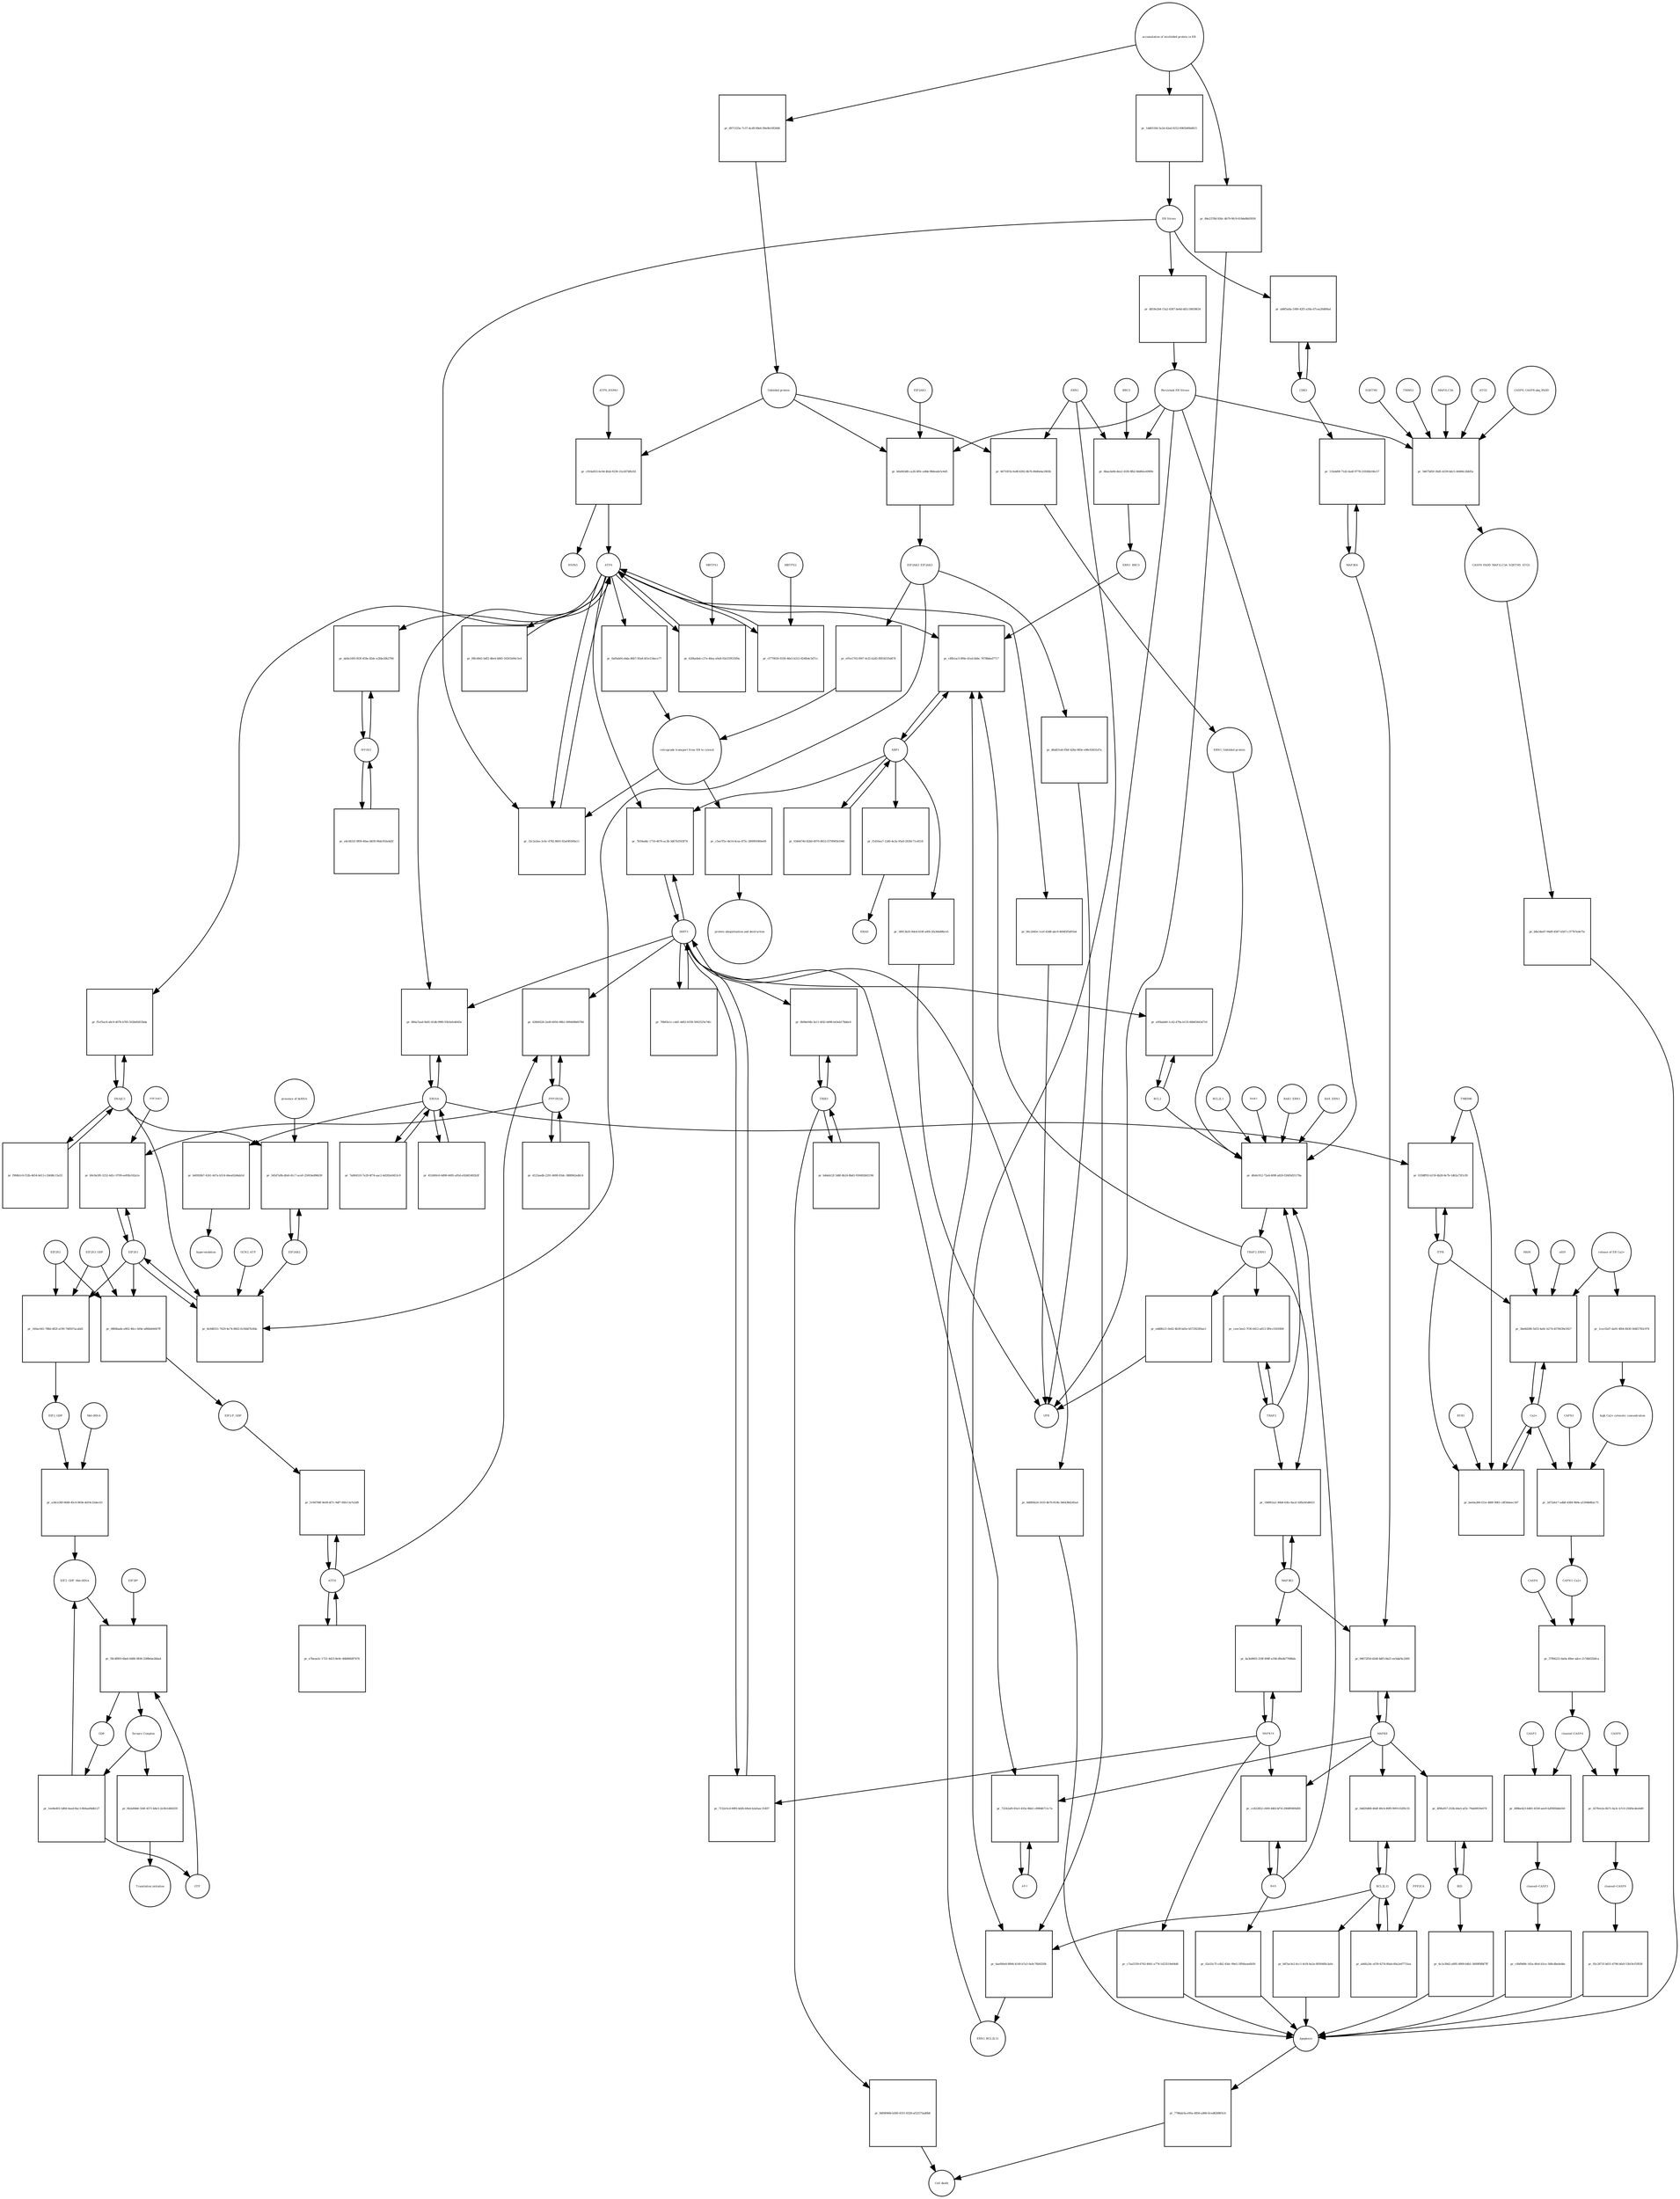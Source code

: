 strict digraph  {
ATF6_HSPA5 [annotation="", bipartite=0, cls=complex, fontsize=4, label=ATF6_HSPA5, shape=circle];
"pr_c914a653-bc0d-4fab-9230-21e2674fb1fd" [annotation="", bipartite=1, cls=process, fontsize=4, label="pr_c914a653-bc0d-4fab-9230-21e2674fb1fd", shape=square];
ATF6 [annotation="urn_miriam_hgnc.symbol_ATF6", bipartite=0, cls=macromolecule, fontsize=4, label=ATF6, shape=circle];
HSPA5 [annotation="urn_miriam_hgnc.symbol_HSPA5", bipartite=0, cls=macromolecule, fontsize=4, label=HSPA5, shape=circle];
"Unfolded protein" [annotation="", bipartite=0, cls=macromolecule, fontsize=4, label="Unfolded protein", shape=circle];
ERN1 [annotation="urn_miriam_hgnc.symbol_ERN1", bipartite=0, cls=macromolecule, fontsize=4, label=ERN1, shape=circle];
"pr_46710f1b-fed8-4392-8b76-80d0eba1803b" [annotation="", bipartite=1, cls=process, fontsize=4, label="pr_46710f1b-fed8-4392-8b76-80d0eba1803b", shape=square];
"ERN1_Unfolded protein" [annotation="", bipartite=0, cls=complex, fontsize=4, label="ERN1_Unfolded protein", shape=circle];
EIF2AK3_EIF2AK3 [annotation="", bipartite=0, cls=complex, fontsize=4, label=EIF2AK3_EIF2AK3, shape=circle];
"pr_e91e1703-f007-4cf2-b2d5-f8934335d478" [annotation="", bipartite=1, cls=process, fontsize=4, label="pr_e91e1703-f007-4cf2-b2d5-f8934335d478", shape=square];
"retrograde transport from ER to cytosol" [annotation="", bipartite=0, cls=phenotype, fontsize=4, label="retrograde transport from ER to cytosol", shape=circle];
"pr_0af0abf4-ebda-46b7-95a8-bf1e154ece77" [annotation="", bipartite=1, cls=process, fontsize=4, label="pr_0af0abf4-ebda-46b7-95a8-bf1e154ece77", shape=square];
"pr_c5ee7f5c-de14-4cea-875c-280995060e69" [annotation="", bipartite=1, cls=process, fontsize=4, label="pr_c5ee7f5c-de14-4cea-875c-280995060e69", shape=square];
"protein ubiquitination and destruction" [annotation="", bipartite=0, cls=phenotype, fontsize=4, label="protein ubiquitination and destruction", shape=circle];
"pr_dfe6c912-72a4-409f-a820-f2685d55178a" [annotation="", bipartite=1, cls=process, fontsize=4, label="pr_dfe6c912-72a4-409f-a820-f2685d55178a", shape=square];
TRAF2_ERN1 [annotation="", bipartite=0, cls=complex, fontsize=4, label=TRAF2_ERN1, shape=circle];
BAK1_ERN1 [annotation="", bipartite=0, cls=complex, fontsize=4, label=BAK1_ERN1, shape=circle];
BAX_ERN1 [annotation="", bipartite=0, cls=complex, fontsize=4, label=BAX_ERN1, shape=circle];
BCL2 [annotation="urn_miriam_hgnc.symbol_BCL2", bipartite=0, cls="nucleic acid feature", fontsize=4, label=BCL2, shape=circle];
BCL2L1 [annotation="urn_miriam_hgnc.symbol_BCL2L1", bipartite=0, cls=macromolecule, fontsize=4, label=BCL2L1, shape=circle];
"Persistant ER Stress" [annotation="", bipartite=0, cls=phenotype, fontsize=4, label="Persistant ER Stress", shape=circle];
BAX [annotation="urn_miriam_hgnc.symbol_BAX", bipartite=0, cls=macromolecule, fontsize=4, label=BAX, shape=circle];
BAK1 [annotation="urn_miriam_hgnc.symbol_BAK1", bipartite=0, cls=macromolecule, fontsize=4, label=BAK1, shape=circle];
TRAF2 [annotation="urn_miriam_hgnc.symbol_TRAF2", bipartite=0, cls=macromolecule, fontsize=4, label=TRAF2, shape=circle];
XBP1 [annotation="urn_miriam_hgnc.symbol_XBP1", bipartite=0, cls=macromolecule, fontsize=4, label=XBP1, shape=circle];
"pr_c8fb1ac5-8f6e-41ed-bbbc-7678bded7717" [annotation="", bipartite=1, cls=process, fontsize=4, label="pr_c8fb1ac5-8f6e-41ed-bbbc-7678bded7717", shape=square];
ERN1_BBC3 [annotation="", bipartite=0, cls=complex, fontsize=4, label=ERN1_BBC3, shape=circle];
ERN1_BCL2L11 [annotation="", bipartite=0, cls=complex, fontsize=4, label=ERN1_BCL2L11, shape=circle];
"pr_03444740-82b0-4970-8652-f378945b1946" [annotation="", bipartite=1, cls=process, fontsize=4, label="pr_03444740-82b0-4970-8652-f378945b1946", shape=square];
"pr_f1d10ea7-12d0-4e3a-95a9-2630c71cd518" [annotation="", bipartite=1, cls=process, fontsize=4, label="pr_f1d10ea7-12d0-4e3a-95a9-2630c71cd518", shape=square];
ERAD [annotation="", bipartite=0, cls=phenotype, fontsize=4, label=ERAD, shape=circle];
"pr_36913b35-9de4-419f-a0f4-2fa366d9bce5" [annotation="", bipartite=1, cls=process, fontsize=4, label="pr_36913b35-9de4-419f-a0f4-2fa366d9bce5", shape=square];
UPR [annotation="", bipartite=0, cls=phenotype, fontsize=4, label=UPR, shape=circle];
"pr_ceec5ee2-7f36-4412-a813-3f0cc5501806" [annotation="", bipartite=1, cls=process, fontsize=4, label="pr_ceec5ee2-7f36-4412-a813-3f0cc5501806", shape=square];
MAPK8 [annotation="urn_miriam_hgnc.symbol_MAPK8", bipartite=0, cls=macromolecule, fontsize=4, label=MAPK8, shape=circle];
"pr_06672f5d-d2d4-4df3-bb21-ee5daf4c2495" [annotation="", bipartite=1, cls=process, fontsize=4, label="pr_06672f5d-d2d4-4df3-bb21-ee5daf4c2495", shape=square];
MAP3K4 [annotation="urn_miriam_hgnc.symbol_MAP3K4", bipartite=0, cls=macromolecule, fontsize=4, label=MAP3K4, shape=circle];
MAP3K5 [annotation="urn_miriam_hgnc.symbol_MAP3K5", bipartite=0, cls=macromolecule, fontsize=4, label=MAP3K5, shape=circle];
MAPK14 [annotation="urn_miriam_hgnc.symbol_MAPK14", bipartite=0, cls=macromolecule, fontsize=4, label=MAPK14, shape=circle];
"pr_4a3e8603-218f-494f-a19d-d9a4b7768bda" [annotation="", bipartite=1, cls=process, fontsize=4, label="pr_4a3e8603-218f-494f-a19d-d9a4b7768bda", shape=square];
"pr_c7aa5339-6743-4841-a774-1d23519e64d6" [annotation="", bipartite=1, cls=process, fontsize=4, label="pr_c7aa5339-6743-4841-a774-1d23519e64d6", shape=square];
Apoptosis [annotation="", bipartite=0, cls=phenotype, fontsize=4, label=Apoptosis, shape=circle];
DDIT3 [annotation="urn_miriam_hgnc.symbol_DDIT3", bipartite=0, cls=macromolecule, fontsize=4, label=DDIT3, shape=circle];
"pr_7152e5cd-69f0-4d2b-b9a4-b2afaac31497" [annotation="", bipartite=1, cls=process, fontsize=4, label="pr_7152e5cd-69f0-4d2b-b9a4-b2afaac31497", shape=square];
"pr_6d885b24-1633-4b76-810b-346438d245a4" [annotation="", bipartite=1, cls=process, fontsize=4, label="pr_6d885b24-1633-4b76-810b-346438d245a4", shape=square];
"pr_a05bab40-1c42-479a-b135-66b83443d716" [annotation="", bipartite=1, cls=process, fontsize=4, label="pr_a05bab40-1c42-479a-b135-66b83443d716", shape=square];
"pr_32c2e2ee-3c6c-4782-8601-82af49300a11" [annotation="", bipartite=1, cls=process, fontsize=4, label="pr_32c2e2ee-3c6c-4782-8601-82af49300a11", shape=square];
"ER Stress" [annotation="", bipartite=0, cls=phenotype, fontsize=4, label="ER Stress", shape=circle];
"pr_620ba0eb-c27e-46ea-a9a8-92e559535f9a" [annotation="", bipartite=1, cls=process, fontsize=4, label="pr_620ba0eb-c27e-46ea-a9a8-92e559535f9a", shape=square];
MBTPS1 [annotation="urn_miriam_hgnc.symbol_MBTPS1", bipartite=0, cls=macromolecule, fontsize=4, label=MBTPS1, shape=circle];
"pr_cf770020-9350-46e5-b312-624fb4c5d7cc" [annotation="", bipartite=1, cls=process, fontsize=4, label="pr_cf770020-9350-46e5-b312-624fb4c5d7cc", shape=square];
MBTPS2 [annotation="urn_miriam_hgnc.symbol_MBTPS2", bipartite=0, cls=macromolecule, fontsize=4, label=MBTPS2, shape=circle];
"pr_f8fcd0d1-b4f2-46e4-b845-16261b94c5e4" [annotation="", bipartite=1, cls=process, fontsize=4, label="pr_f8fcd0d1-b4f2-46e4-b845-16261b94c5e4", shape=square];
"pr_70b65e1c-cdd1-4d02-b558-5002525e74fc" [annotation="", bipartite=1, cls=process, fontsize=4, label="pr_70b65e1c-cdd1-4d02-b558-5002525e74fc", shape=square];
"pr_7b59addc-1710-4676-ac36-3d67b3503f74" [annotation="", bipartite=1, cls=process, fontsize=4, label="pr_7b59addc-1710-4676-ac36-3d67b3503f74", shape=square];
EIF2S1 [annotation="urn_miriam_hgnc.symbol_EIF2S1", bipartite=0, cls=macromolecule, fontsize=4, label=EIF2S1, shape=circle];
"pr_4e9d8351-7629-4e74-8602-fe18dd7b3fde" [annotation="", bipartite=1, cls=process, fontsize=4, label="pr_4e9d8351-7629-4e74-8602-fe18dd7b3fde", shape=square];
GCN2_ATP [annotation="", bipartite=0, cls=complex, fontsize=4, label=GCN2_ATP, shape=circle];
EIF2AK2 [annotation="urn_miriam_hgnc.symbol_EIF2AK2", bipartite=0, cls=macromolecule, fontsize=4, label=EIF2AK2, shape=circle];
DNAJC3 [annotation="urn_miriam_hgnc.symbol_DNAJC3", bipartite=0, cls=macromolecule, fontsize=4, label=DNAJC3, shape=circle];
EIF2S2 [annotation="urn_miriam_hgnc.symbol_EIF2S2", bipartite=0, cls=macromolecule, fontsize=4, label=EIF2S2, shape=circle];
"pr_160ac641-788d-482f-a190-748507acabd1" [annotation="", bipartite=1, cls=process, fontsize=4, label="pr_160ac641-788d-482f-a190-748507acabd1", shape=square];
EIF2S3_GDP [annotation="", bipartite=0, cls=complex, fontsize=4, label=EIF2S3_GDP, shape=circle];
EIF2_GDP [annotation="", bipartite=0, cls=complex, fontsize=4, label=EIF2_GDP, shape=circle];
"EIF2_GDP_Met-tRNA" [annotation="", bipartite=0, cls=complex, fontsize=4, label="EIF2_GDP_Met-tRNA", shape=circle];
"pr_59c4f893-6be6-4486-9836-3388ebe26ba4" [annotation="", bipartite=1, cls=process, fontsize=4, label="pr_59c4f893-6be6-4486-9836-3388ebe26ba4", shape=square];
"Ternary Complex" [annotation="", bipartite=0, cls=complex, fontsize=4, label="Ternary Complex", shape=circle];
"EIF2B*" [annotation="", bipartite=0, cls=complex, fontsize=4, label="EIF2B*", shape=circle];
GTP [annotation="urn_miriam_obo.chebi_CHEBI%3A57600", bipartite=0, cls="simple chemical", fontsize=4, label=GTP, shape=circle];
GDP [annotation="urn_miriam_obo.chebi_CHEBI%3A65180", bipartite=0, cls="simple chemical", fontsize=4, label=GDP, shape=circle];
"pr_1ee8ed03-5d0d-4aad-8ac3-864aa84db127" [annotation="", bipartite=1, cls=process, fontsize=4, label="pr_1ee8ed03-5d0d-4aad-8ac3-864aa84db127", shape=square];
ATF4 [annotation="urn_miriam_hgnc.symbol_ATF4", bipartite=0, cls=macromolecule, fontsize=4, label=ATF4, shape=circle];
"pr_5194708f-9e09-4f7c-9df7-f6fe13a7e2d9" [annotation="", bipartite=1, cls=process, fontsize=4, label="pr_5194708f-9e09-4f7c-9df7-f6fe13a7e2d9", shape=square];
"EIF2-P_GDP" [annotation="", bipartite=0, cls=complex, fontsize=4, label="EIF2-P_GDP", shape=circle];
"pr_e7beaa3c-1721-4415-8e9c-46b86fd97476" [annotation="", bipartite=1, cls=process, fontsize=4, label="pr_e7beaa3c-1721-4415-8e9c-46b86fd97476", shape=square];
PPP1R15A [annotation="urn_miriam_hgnc.symbol_PPP1R15A", bipartite=0, cls=macromolecule, fontsize=4, label=PPP1R15A, shape=circle];
"pr_426b9226-2a49-4056-98b1-009449b60784" [annotation="", bipartite=1, cls=process, fontsize=4, label="pr_426b9226-2a49-4056-98b1-009449b60784", shape=square];
"pr_d123aedb-2291-4690-83dc-388f842edb14" [annotation="", bipartite=1, cls=process, fontsize=4, label="pr_d123aedb-2291-4690-83dc-388f842edb14", shape=square];
"pr_0b2a84b6-326f-4571-b8e3-2e3fe1d60259" [annotation="", bipartite=1, cls=process, fontsize=4, label="pr_0b2a84b6-326f-4571-b8e3-2e3fe1d60259", shape=square];
"Translation initiation" [annotation="", bipartite=0, cls=phenotype, fontsize=4, label="Translation initiation", shape=circle];
"pr_19d901a2-36b8-43fa-9acd-16fb245d6021" [annotation="", bipartite=1, cls=process, fontsize=4, label="pr_19d901a2-36b8-43fa-9acd-16fb245d6021", shape=square];
ERO1A [annotation="urn_miriam_hgnc.symbol_ERO1A", bipartite=0, cls=macromolecule, fontsize=4, label=ERO1A, shape=circle];
"pr_884a7aad-9a81-41db-99f6-93b5efe4645e" [annotation="", bipartite=1, cls=process, fontsize=4, label="pr_884a7aad-9a81-41db-99f6-93b5efe4645e", shape=square];
"pr_452400c6-6d98-4495-a95d-e92d65492b3f" [annotation="", bipartite=1, cls=process, fontsize=4, label="pr_452400c6-6d98-4495-a95d-e92d65492b3f", shape=square];
"pr_b9c9a5f0-3252-4d1c-9709-eef0fa162a1e" [annotation="", bipartite=1, cls=process, fontsize=4, label="pr_b9c9a5f0-3252-4d1c-9709-eef0fa162a1e", shape=square];
EIF2AK1 [annotation="urn_miriam_hgnc.symbol_EIF2AK1", bipartite=0, cls=macromolecule, fontsize=4, label=EIF2AK1, shape=circle];
"pr_cc822852-c600-44fd-bf7d-2968f0000d91" [annotation="", bipartite=1, cls=process, fontsize=4, label="pr_cc822852-c600-44fd-bf7d-2968f0000d91", shape=square];
"pr_02a55c7f-cdb2-43dc-99e5-1ff66eae6b59" [annotation="", bipartite=1, cls=process, fontsize=4, label="pr_02a55c7f-cdb2-43dc-99e5-1ff66eae6b59", shape=square];
"Ca2+" [annotation="urn_miriam_obo.chebi_CHEBI%3A29108", bipartite=0, cls="simple chemical", fontsize=4, label="Ca2+", shape=circle];
"pr_3be8d288-5d33-4a9c-b274-d578439e5927" [annotation="", bipartite=1, cls=process, fontsize=4, label="pr_3be8d288-5d33-4a9c-b274-d578439e5927", shape=square];
"release of ER Ca2+" [annotation="", bipartite=0, cls=phenotype, fontsize=4, label="release of ER Ca2+", shape=circle];
ITPR [annotation="urn_miriam_hgnc.symbol_ITPR1|urn_miriam_hgnc.symbol_ITPR2|urn_miriam_hgnc.symbol_ITPR3", bipartite=0, cls=macromolecule, fontsize=4, label=ITPR, shape=circle];
MAM [annotation="", bipartite=0, cls=phenotype, fontsize=4, label=MAM, shape=circle];
s619 [annotation="", bipartite=0, cls=complex, fontsize=4, label=s619, shape=circle];
"pr_133ebf0f-71d2-4a4f-9778-21836b106c57" [annotation="", bipartite=1, cls=process, fontsize=4, label="pr_133ebf0f-71d2-4a4f-9778-21836b106c57", shape=square];
CDK5 [annotation="urn_miriam_hgnc.symbol_CDK5", bipartite=0, cls=macromolecule, fontsize=4, label=CDK5, shape=circle];
"pr_ab6f5a8a-1000-42f5-a59a-d7cea26d08ad" [annotation="", bipartite=1, cls="uncertain process", fontsize=4, label="pr_ab6f5a8a-1000-42f5-a59a-d7cea26d08ad", shape=square];
"pr_7786ab3a-e95a-4856-a90b-6ced826803cb" [annotation="", bipartite=1, cls=process, fontsize=4, label="pr_7786ab3a-e95a-4856-a90b-6ced826803cb", shape=square];
"Cell death" [annotation="", bipartite=0, cls=phenotype, fontsize=4, label="Cell death", shape=circle];
"pr_beeba266-f21e-486f-9061-c8f344eec347" [annotation="", bipartite=1, cls=process, fontsize=4, label="pr_beeba266-f21e-486f-9061-c8f344eec347", shape=square];
TMBIM6 [annotation="urn_miriam_hgnc.symbol_TMBIM6", bipartite=0, cls=macromolecule, fontsize=4, label=TMBIM6, shape=circle];
RYR1 [annotation="urn_miriam_hgnc.symbol_RYR1", bipartite=0, cls=macromolecule, fontsize=4, label=RYR1, shape=circle];
EIF2AK3 [annotation="urn_miriam_hgnc.symbol_EIF2AK3", bipartite=0, cls=macromolecule, fontsize=4, label=EIF2AK3, shape=circle];
"pr_b0a843d8-ca26-4f0c-a4bb-98deade5c6d5" [annotation="", bipartite=1, cls=process, fontsize=4, label="pr_b0a843d8-ca26-4f0c-a4bb-98deade5c6d5", shape=square];
"pr_b40926b7-4241-447a-b514-44ea02d4ab1d" [annotation="", bipartite=1, cls=process, fontsize=4, label="pr_b40926b7-4241-447a-b514-44ea02d4ab1d", shape=square];
hyperoxidation [annotation="", bipartite=0, cls=phenotype, fontsize=4, label=hyperoxidation, shape=circle];
"pr_7a804310-7e29-4f74-aac2-4d392e0453c9" [annotation="", bipartite=1, cls=process, fontsize=4, label="pr_7a804310-7e29-4f74-aac2-4d392e0453c9", shape=square];
"pr_d818e2b4-15a2-4387-be6d-dd1c54858634" [annotation="", bipartite=1, cls=process, fontsize=4, label="pr_d818e2b4-15a2-4387-be6d-dd1c54858634", shape=square];
"CASP8_CASP8-ubq_FADD" [annotation="", bipartite=0, cls=complex, fontsize=4, label="CASP8_CASP8-ubq_FADD", shape=circle];
"pr_54675d50-36d5-4339-b6c5-44466c2bfd5a" [annotation="", bipartite=1, cls=process, fontsize=4, label="pr_54675d50-36d5-4339-b6c5-44466c2bfd5a", shape=square];
"SQSTM1 " [annotation="urn_miriam_hgnc.symbol_SQSTM1", bipartite=0, cls=macromolecule, fontsize=4, label="SQSTM1 ", shape=circle];
CASP8_FADD_MAP1LC3A_SQSTM1_ATG5 [annotation="", bipartite=0, cls=complex, fontsize=4, label=CASP8_FADD_MAP1LC3A_SQSTM1_ATG5, shape=circle];
TRIM13 [annotation="urn_miriam_hgnc.symbol_TRIM13", bipartite=0, cls=macromolecule, fontsize=4, label=TRIM13, shape=circle];
MAP1LC3A [annotation="urn_miriam_hgnc.symbol_MAP1LC3A", bipartite=0, cls=macromolecule, fontsize=4, label=MAP1LC3A, shape=circle];
ATG5 [annotation="urn_miriam_hgnc.symbol_ATG5", bipartite=0, cls=macromolecule, fontsize=4, label=ATG5, shape=circle];
"pr_b8a34ed7-94d9-4587-b567-c377b7ede75c" [annotation="", bipartite=1, cls=process, fontsize=4, label="pr_b8a34ed7-94d9-4587-b567-c377b7ede75c", shape=square];
"AP-1" [annotation="urn_miriam_hgnc.symbol_FOS|urn_miriam_hgnc.symbol_FOSB|urn_miriam_hgnc.symbol_FOSL1|urn_miriam_hgnc.symbol_FOSL2|urn_miriam_hgnc.symbol_JUN|urn_miriam_hgnc.symbol_JUNB|urn_miriam_hgnc.symbol_JUND", bipartite=0, cls=macromolecule, fontsize=4, label="AP-1", shape=circle];
"pr_72242af0-65e3-435e-8bb1-c89846711c7a" [annotation="", bipartite=1, cls=process, fontsize=4, label="pr_72242af0-65e3-435e-8bb1-c89846711c7a", shape=square];
"pr_345d7a9b-dfe6-41c7-ace0-25003ed96639" [annotation="", bipartite=1, cls=process, fontsize=4, label="pr_345d7a9b-dfe6-41c7-ace0-25003ed96639", shape=square];
"presence of dsRNA" [annotation="", bipartite=0, cls=phenotype, fontsize=4, label="presence of dsRNA", shape=circle];
"Met-tRNA" [annotation="urn_miriam_hgnc_HGNC%3A34779", bipartite=0, cls="nucleic acid feature", fontsize=4, label="Met-tRNA", shape=circle];
"pr_a3dce30f-6649-45c0-965b-4d19c32dec43" [annotation="", bipartite=1, cls=process, fontsize=4, label="pr_a3dce30f-6649-45c0-965b-4d19c32dec43", shape=square];
"pr_9884bade-e802-46cc-bf4e-a86bb44667ff" [annotation="", bipartite=1, cls=process, fontsize=4, label="pr_9884bade-e802-46cc-bf4e-a86bb44667ff", shape=square];
"accumulation of misfolded protein in ER" [annotation="", bipartite=0, cls=phenotype, fontsize=4, label="accumulation of misfolded protein in ER", shape=circle];
"pr_d971325e-7c37-4cd9-99e6-99e0b10f2666" [annotation="", bipartite=1, cls=process, fontsize=4, label="pr_d971325e-7c37-4cd9-99e6-99e0b10f2666", shape=square];
"pr_1dd65184-5e2d-42ad-9252-6965bf6b0815" [annotation="", bipartite=1, cls=process, fontsize=4, label="pr_1dd65184-5e2d-42ad-9252-6965bf6b0815", shape=square];
"pr_84e2378d-926c-4b79-9fc9-619de8b03930" [annotation="", bipartite=1, cls=process, fontsize=4, label="pr_84e2378d-926c-4b79-9fc9-619de8b03930", shape=square];
"pr_d6a831a6-f5bf-428a-983e-e98c63631d7a" [annotation="", bipartite=1, cls=process, fontsize=4, label="pr_d6a831a6-f5bf-428a-983e-e98c63631d7a", shape=square];
"pr_edd8fe21-0e62-4b39-bd1e-b572922f0ae3" [annotation="", bipartite=1, cls=process, fontsize=4, label="pr_edd8fe21-0e62-4b39-bd1e-b572922f0ae3", shape=square];
"pr_06c2445e-1cef-43d8-abc9-46945f5d91b4" [annotation="", bipartite=1, cls=process, fontsize=4, label="pr_06c2445e-1cef-43d8-abc9-46945f5d91b4", shape=square];
BCL2L11 [annotation="urn_miriam_hgnc.symbol_BCL2L11", bipartite=0, cls=macromolecule, fontsize=4, label=BCL2L11, shape=circle];
"pr_0dd20d68-46df-49c4-80f9-9091102f0c55" [annotation="", bipartite=1, cls=process, fontsize=4, label="pr_0dd20d68-46df-49c4-80f9-9091102f0c55", shape=square];
BID [annotation="urn_miriam_hgnc.symbol_BID", bipartite=0, cls=macromolecule, fontsize=4, label=BID, shape=circle];
"pr_4f9fa957-253b-44a5-af3c-79ab0819e674" [annotation="", bipartite=1, cls=process, fontsize=4, label="pr_4f9fa957-253b-44a5-af3c-79ab0819e674", shape=square];
"pr_b87ae3e2-6cc1-4cf4-be2e-893040fa3a0c" [annotation="", bipartite=1, cls=process, fontsize=4, label="pr_b87ae3e2-6cc1-4cf4-be2e-893040fa3a0c", shape=square];
"pr_6c1e39d2-a895-4909-b4b1-5609f08bf7ff" [annotation="", bipartite=1, cls=process, fontsize=4, label="pr_6c1e39d2-a895-4909-b4b1-5609f08bf7ff", shape=square];
"pr_6aef60e8-8844-4140-b7a3-0a9c76b9250b" [annotation="", bipartite=1, cls=process, fontsize=4, label="pr_6aef60e8-8844-4140-b7a3-0a9c76b9250b", shape=square];
"pr_6baa3a6b-dee2-41f8-9fb2-8ddfdce6969c" [annotation="", bipartite=1, cls=process, fontsize=4, label="pr_6baa3a6b-dee2-41f8-9fb2-8ddfdce6969c", shape=square];
BBC3 [annotation="urn_miriam_hgnc.symbol_BBC3", bipartite=0, cls=macromolecule, fontsize=4, label=BBC3, shape=circle];
"pr_ab6fa24c-ef39-427d-80ab-60a2e67731ea" [annotation="", bipartite=1, cls=process, fontsize=4, label="pr_ab6fa24c-ef39-427d-80ab-60a2e67731ea", shape=square];
PPP2CA [annotation="urn_miriam_hgnc.symbol_PPP2CA", bipartite=0, cls=macromolecule, fontsize=4, label=PPP2CA, shape=circle];
TRIB3 [annotation="urn_miriam_hgnc.symbol_TRIB3", bipartite=0, cls=macromolecule, fontsize=4, label=TRIB3, shape=circle];
"pr_0b0be94b-3a11-4f42-b098-b43eb17bbbc6" [annotation="", bipartite=1, cls=process, fontsize=4, label="pr_0b0be94b-3a11-4f42-b098-b43eb17bbbc6", shape=square];
"pr_b44eb12f-5d6f-4b24-8bd3-930492b02196" [annotation="", bipartite=1, cls=process, fontsize=4, label="pr_b44eb12f-5d6f-4b24-8bd3-930492b02196", shape=square];
"pr_9d09046b-b500-4351-8328-af22575ad6b8" [annotation="", bipartite=1, cls=process, fontsize=4, label="pr_9d09046b-b500-4351-8328-af22575ad6b8", shape=square];
"pr_1cec02d7-da91-4fb4-8430-564f2783c974" [annotation="", bipartite=1, cls=process, fontsize=4, label="pr_1cec02d7-da91-4fb4-8430-564f2783c974", shape=square];
"high Ca2+ cytosolic concentration" [annotation="", bipartite=0, cls=phenotype, fontsize=4, label="high Ca2+ cytosolic concentration", shape=circle];
"pr_f5cf5ac6-a8c9-407b-b785-502bd5655bda" [annotation="", bipartite=1, cls=process, fontsize=4, label="pr_f5cf5ac6-a8c9-407b-b785-502bd5655bda", shape=square];
"pr_f904b1c6-f32b-4654-b613-c1bfd8c15a55" [annotation="", bipartite=1, cls=process, fontsize=4, label="pr_f904b1c6-f32b-4654-b613-c1bfd8c15a55", shape=square];
"pr_0358ff93-b159-4b28-8e7b-1d62a73f1cf8" [annotation="", bipartite=1, cls=process, fontsize=4, label="pr_0358ff93-b159-4b28-8e7b-1d62a73f1cf8", shape=square];
CASP4 [annotation="urn_miriam_hgnc.symbol_CASP4", bipartite=0, cls=macromolecule, fontsize=4, label=CASP4, shape=circle];
"pr_37f84212-6a0a-49ee-adce-217db025bfca" [annotation="", bipartite=1, cls=process, fontsize=4, label="pr_37f84212-6a0a-49ee-adce-217db025bfca", shape=square];
"cleaved~CASP4" [annotation="urn_miriam_hgnc.symbol_CASP4", bipartite=0, cls=macromolecule, fontsize=4, label="cleaved~CASP4", shape=circle];
"CAPN1_Ca2+" [annotation="", bipartite=0, cls=complex, fontsize=4, label="CAPN1_Ca2+", shape=circle];
CASP3 [annotation="urn_miriam_hgnc.symbol_CASP3", bipartite=0, cls=macromolecule, fontsize=4, label=CASP3, shape=circle];
"pr_498be423-b481-4558-aee9-b2f905bbb1b0" [annotation="", bipartite=1, cls=process, fontsize=4, label="pr_498be423-b481-4558-aee9-b2f905bbb1b0", shape=square];
"cleaved~CASP3" [annotation="urn_miriam_hgnc.symbol_CASP3", bipartite=0, cls=macromolecule, fontsize=4, label="cleaved~CASP3", shape=circle];
CASP9 [annotation="urn_miriam_hgnc.symbol_CSAP9", bipartite=0, cls=macromolecule, fontsize=4, label=CASP9, shape=circle];
"pr_437fee2a-6b71-4a3c-b7c0-256f4cdeeb49" [annotation="", bipartite=1, cls=process, fontsize=4, label="pr_437fee2a-6b71-4a3c-b7c0-256f4cdeeb49", shape=square];
"cleaved~CASP9" [annotation="urn_miriam_hgnc.symbol_CASP9", bipartite=0, cls=macromolecule, fontsize=4, label="cleaved~CASP9", shape=circle];
CAPN1 [annotation="urn_miriam_hgnc.symbol_CAPN1", bipartite=0, cls=macromolecule, fontsize=4, label=CAPN1, shape=circle];
"pr_2d72eb17-adb8-4384-9b9e-a5394b8b2c75" [annotation="", bipartite=1, cls=process, fontsize=4, label="pr_2d72eb17-adb8-4384-9b9e-a5394b8b2c75", shape=square];
"pr_c0bf9d06-145a-4fe4-b3ce-568cdbe4ebbc" [annotation="", bipartite=1, cls=process, fontsize=4, label="pr_c0bf9d06-145a-4fe4-b3ce-568cdbe4ebbc", shape=square];
"pr_05c2671f-b631-4796-bfa9-53b19cf1f838" [annotation="", bipartite=1, cls=process, fontsize=4, label="pr_05c2671f-b631-4796-bfa9-53b19cf1f838", shape=square];
HYOU1 [annotation="urn_miriam_hgnc.symbol_HYOU1", bipartite=0, cls=macromolecule, fontsize=4, label=HYOU1, shape=circle];
"pr_da8a1495-f63f-459e-82dc-e2fde20b2784" [annotation="", bipartite=1, cls=process, fontsize=4, label="pr_da8a1495-f63f-459e-82dc-e2fde20b2784", shape=square];
"pr_a4c0631f-9f09-40ae-b830-96dcf03a4d2f" [annotation="", bipartite=1, cls=process, fontsize=4, label="pr_a4c0631f-9f09-40ae-b830-96dcf03a4d2f", shape=square];
ATF6_HSPA5 -> "pr_c914a653-bc0d-4fab-9230-21e2674fb1fd"  [annotation="", interaction_type=consumption];
"pr_c914a653-bc0d-4fab-9230-21e2674fb1fd" -> ATF6  [annotation="", interaction_type=production];
"pr_c914a653-bc0d-4fab-9230-21e2674fb1fd" -> HSPA5  [annotation="", interaction_type=production];
ATF6 -> "pr_0af0abf4-ebda-46b7-95a8-bf1e154ece77"  [annotation="", interaction_type=consumption];
ATF6 -> "pr_c8fb1ac5-8f6e-41ed-bbbc-7678bded7717"  [annotation="urn_miriam_pubmed_26587781|urn_miriam_pubmed_23430059", interaction_type=catalysis];
ATF6 -> "pr_32c2e2ee-3c6c-4782-8601-82af49300a11"  [annotation="", interaction_type=consumption];
ATF6 -> "pr_620ba0eb-c27e-46ea-a9a8-92e559535f9a"  [annotation="", interaction_type=consumption];
ATF6 -> "pr_cf770020-9350-46e5-b312-624fb4c5d7cc"  [annotation="", interaction_type=consumption];
ATF6 -> "pr_f8fcd0d1-b4f2-46e4-b845-16261b94c5e4"  [annotation="", interaction_type=consumption];
ATF6 -> "pr_7b59addc-1710-4676-ac36-3d67b3503f74"  [annotation="urn_miriam_pubmed_26587781|urn_miriam_pubmed_17991856|urn_miriam_pubmed_28843399", interaction_type=catalysis];
ATF6 -> "pr_884a7aad-9a81-41db-99f6-93b5efe4645e"  [annotation="urn_miriam_pubmed_23850759|urn_miriam_pubmed_25387528", interaction_type=catalysis];
ATF6 -> "pr_06c2445e-1cef-43d8-abc9-46945f5d91b4"  [annotation="", interaction_type=consumption];
ATF6 -> "pr_f5cf5ac6-a8c9-407b-b785-502bd5655bda"  [annotation="urn_miriam_pubmed_12601012|urn_miriam_pubmed_18360008", interaction_type=catalysis];
ATF6 -> "pr_da8a1495-f63f-459e-82dc-e2fde20b2784"  [annotation=urn_miriam_pubmed_18360008, interaction_type=catalysis];
"Unfolded protein" -> "pr_c914a653-bc0d-4fab-9230-21e2674fb1fd"  [annotation="urn_miriam_pubmed_19509052|urn_miriam_pubmed_12847084|urn_miriam_pubmed_23850759", interaction_type=catalysis];
"Unfolded protein" -> "pr_46710f1b-fed8-4392-8b76-80d0eba1803b"  [annotation="", interaction_type=consumption];
"Unfolded protein" -> "pr_b0a843d8-ca26-4f0c-a4bb-98deade5c6d5"  [annotation=urn_miriam_pubmed_17991856, interaction_type=catalysis];
ERN1 -> "pr_46710f1b-fed8-4392-8b76-80d0eba1803b"  [annotation="", interaction_type=consumption];
ERN1 -> "pr_6aef60e8-8844-4140-b7a3-0a9c76b9250b"  [annotation="", interaction_type=consumption];
ERN1 -> "pr_6baa3a6b-dee2-41f8-9fb2-8ddfdce6969c"  [annotation="", interaction_type=consumption];
"pr_46710f1b-fed8-4392-8b76-80d0eba1803b" -> "ERN1_Unfolded protein"  [annotation="", interaction_type=production];
"ERN1_Unfolded protein" -> "pr_dfe6c912-72a4-409f-a820-f2685d55178a"  [annotation="", interaction_type=consumption];
EIF2AK3_EIF2AK3 -> "pr_e91e1703-f007-4cf2-b2d5-f8934335d478"  [annotation="", interaction_type=consumption];
EIF2AK3_EIF2AK3 -> "pr_4e9d8351-7629-4e74-8602-fe18dd7b3fde"  [annotation="urn_miriam_pubmed_12667446|urn_miriam_pubmed_16246152|urn_miriam_pubmed_12601012|urn_miriam_pubmed_23850759|urn_miriam_pubmed_18360008|urn_miriam_pubmed_26587781", interaction_type=catalysis];
EIF2AK3_EIF2AK3 -> "pr_d6a831a6-f5bf-428a-983e-e98c63631d7a"  [annotation="", interaction_type=consumption];
"pr_e91e1703-f007-4cf2-b2d5-f8934335d478" -> "retrograde transport from ER to cytosol"  [annotation="", interaction_type=production];
"retrograde transport from ER to cytosol" -> "pr_c5ee7f5c-de14-4cea-875c-280995060e69"  [annotation="", interaction_type=consumption];
"retrograde transport from ER to cytosol" -> "pr_32c2e2ee-3c6c-4782-8601-82af49300a11"  [annotation="urn_miriam_pubmed_18360008|urn_miriam_pubmed_17991856|urn_miriam_pubmed_26587781|urn_miriam_pubmed_12847084", interaction_type=inhibition];
"pr_0af0abf4-ebda-46b7-95a8-bf1e154ece77" -> "retrograde transport from ER to cytosol"  [annotation="", interaction_type=production];
"pr_c5ee7f5c-de14-4cea-875c-280995060e69" -> "protein ubiquitination and destruction"  [annotation="", interaction_type=production];
"pr_dfe6c912-72a4-409f-a820-f2685d55178a" -> TRAF2_ERN1  [annotation="", interaction_type=production];
TRAF2_ERN1 -> "pr_c8fb1ac5-8f6e-41ed-bbbc-7678bded7717"  [annotation="urn_miriam_pubmed_26587781|urn_miriam_pubmed_23430059", interaction_type=catalysis];
TRAF2_ERN1 -> "pr_ceec5ee2-7f36-4412-a813-3f0cc5501806"  [annotation=urn_miriam_pubmed_23850759, interaction_type=catalysis];
TRAF2_ERN1 -> "pr_19d901a2-36b8-43fa-9acd-16fb245d6021"  [annotation=urn_miriam_pubmed_23850759, interaction_type=catalysis];
TRAF2_ERN1 -> "pr_edd8fe21-0e62-4b39-bd1e-b572922f0ae3"  [annotation="", interaction_type=consumption];
BAK1_ERN1 -> "pr_dfe6c912-72a4-409f-a820-f2685d55178a"  [annotation="urn_miriam_pubmed_23850759|urn_miriam_pubmed_23430059|urn_miriam_pubmed_26587781", interaction_type=catalysis];
BAX_ERN1 -> "pr_dfe6c912-72a4-409f-a820-f2685d55178a"  [annotation="urn_miriam_pubmed_23850759|urn_miriam_pubmed_23430059|urn_miriam_pubmed_26587781", interaction_type=catalysis];
BCL2 -> "pr_dfe6c912-72a4-409f-a820-f2685d55178a"  [annotation="urn_miriam_pubmed_23850759|urn_miriam_pubmed_23430059|urn_miriam_pubmed_26587781", interaction_type=inhibition];
BCL2 -> "pr_a05bab40-1c42-479a-b135-66b83443d716"  [annotation="", interaction_type=consumption];
BCL2L1 -> "pr_dfe6c912-72a4-409f-a820-f2685d55178a"  [annotation="urn_miriam_pubmed_23850759|urn_miriam_pubmed_23430059|urn_miriam_pubmed_26587781", interaction_type=inhibition];
"Persistant ER Stress" -> "pr_dfe6c912-72a4-409f-a820-f2685d55178a"  [annotation="urn_miriam_pubmed_23850759|urn_miriam_pubmed_23430059|urn_miriam_pubmed_26587781", interaction_type=inhibition];
"Persistant ER Stress" -> "pr_b0a843d8-ca26-4f0c-a4bb-98deade5c6d5"  [annotation=urn_miriam_pubmed_17991856, interaction_type=catalysis];
"Persistant ER Stress" -> "pr_54675d50-36d5-4339-b6c5-44466c2bfd5a"  [annotation=urn_miriam_pubmed_17991856, interaction_type=catalysis];
"Persistant ER Stress" -> "pr_6aef60e8-8844-4140-b7a3-0a9c76b9250b"  [annotation="urn_miriam_pubmed_23850759|urn_miriam_pubmed_23430059|urn_miriam_pubmed_26587781", interaction_type=inhibition];
"Persistant ER Stress" -> "pr_6baa3a6b-dee2-41f8-9fb2-8ddfdce6969c"  [annotation="urn_miriam_pubmed_23430059|urn_miriam_pubmed_17991856", interaction_type=inhibition];
BAX -> "pr_dfe6c912-72a4-409f-a820-f2685d55178a"  [annotation="urn_miriam_pubmed_23850759|urn_miriam_pubmed_23430059|urn_miriam_pubmed_26587781", interaction_type=catalysis];
BAX -> "pr_cc822852-c600-44fd-bf7d-2968f0000d91"  [annotation="", interaction_type=consumption];
BAX -> "pr_02a55c7f-cdb2-43dc-99e5-1ff66eae6b59"  [annotation="", interaction_type=consumption];
BAK1 -> "pr_dfe6c912-72a4-409f-a820-f2685d55178a"  [annotation="urn_miriam_pubmed_23850759|urn_miriam_pubmed_23430059|urn_miriam_pubmed_26587781", interaction_type=catalysis];
TRAF2 -> "pr_dfe6c912-72a4-409f-a820-f2685d55178a"  [annotation="", interaction_type=consumption];
TRAF2 -> "pr_ceec5ee2-7f36-4412-a813-3f0cc5501806"  [annotation="", interaction_type=consumption];
TRAF2 -> "pr_19d901a2-36b8-43fa-9acd-16fb245d6021"  [annotation=urn_miriam_pubmed_23850759, interaction_type=catalysis];
XBP1 -> "pr_c8fb1ac5-8f6e-41ed-bbbc-7678bded7717"  [annotation="", interaction_type=consumption];
XBP1 -> "pr_03444740-82b0-4970-8652-f378945b1946"  [annotation="", interaction_type=consumption];
XBP1 -> "pr_f1d10ea7-12d0-4e3a-95a9-2630c71cd518"  [annotation="", interaction_type=consumption];
XBP1 -> "pr_36913b35-9de4-419f-a0f4-2fa366d9bce5"  [annotation="", interaction_type=consumption];
XBP1 -> "pr_7b59addc-1710-4676-ac36-3d67b3503f74"  [annotation="urn_miriam_pubmed_26587781|urn_miriam_pubmed_17991856|urn_miriam_pubmed_28843399", interaction_type=catalysis];
"pr_c8fb1ac5-8f6e-41ed-bbbc-7678bded7717" -> XBP1  [annotation="", interaction_type=production];
ERN1_BBC3 -> "pr_c8fb1ac5-8f6e-41ed-bbbc-7678bded7717"  [annotation="urn_miriam_pubmed_26587781|urn_miriam_pubmed_23430059", interaction_type=catalysis];
ERN1_BCL2L11 -> "pr_c8fb1ac5-8f6e-41ed-bbbc-7678bded7717"  [annotation="urn_miriam_pubmed_26587781|urn_miriam_pubmed_23430059", interaction_type=catalysis];
"pr_03444740-82b0-4970-8652-f378945b1946" -> XBP1  [annotation="", interaction_type=production];
"pr_f1d10ea7-12d0-4e3a-95a9-2630c71cd518" -> ERAD  [annotation="", interaction_type=production];
"pr_36913b35-9de4-419f-a0f4-2fa366d9bce5" -> UPR  [annotation="", interaction_type=production];
"pr_ceec5ee2-7f36-4412-a813-3f0cc5501806" -> TRAF2  [annotation="", interaction_type=production];
MAPK8 -> "pr_06672f5d-d2d4-4df3-bb21-ee5daf4c2495"  [annotation="", interaction_type=consumption];
MAPK8 -> "pr_cc822852-c600-44fd-bf7d-2968f0000d91"  [annotation="urn_miriam_pubmed_18191217|urn_miriam_pubmed_23430059", interaction_type=catalysis];
MAPK8 -> "pr_72242af0-65e3-435e-8bb1-c89846711c7a"  [annotation="urn_miriam_pubmed_26618107|urn_miriam_pubmed_26587781|urn_miriam_pubmed_23850759", interaction_type=catalysis];
MAPK8 -> "pr_0dd20d68-46df-49c4-80f9-9091102f0c55"  [annotation="urn_miriam_pubmed_26018731|urn_miriam_pubmed_23850759", interaction_type=catalysis];
MAPK8 -> "pr_4f9fa957-253b-44a5-af3c-79ab0819e674"  [annotation="urn_miriam_pubmed_23430059|urn_miriam_pubmed_11583631", interaction_type=catalysis];
"pr_06672f5d-d2d4-4df3-bb21-ee5daf4c2495" -> MAPK8  [annotation="", interaction_type=production];
MAP3K4 -> "pr_06672f5d-d2d4-4df3-bb21-ee5daf4c2495"  [annotation="urn_miriam_pubmed_18191217|urn_miriam_pubmed_23850759|urn_miriam_pubmed_26587781", interaction_type=catalysis];
MAP3K4 -> "pr_133ebf0f-71d2-4a4f-9778-21836b106c57"  [annotation="", interaction_type=consumption];
MAP3K5 -> "pr_06672f5d-d2d4-4df3-bb21-ee5daf4c2495"  [annotation="urn_miriam_pubmed_18191217|urn_miriam_pubmed_23850759|urn_miriam_pubmed_26587781", interaction_type=catalysis];
MAP3K5 -> "pr_4a3e8603-218f-494f-a19d-d9a4b7768bda"  [annotation="urn_miriam_pubmed_23850759|urn_miriam_pubmed_12215209", interaction_type=catalysis];
MAP3K5 -> "pr_19d901a2-36b8-43fa-9acd-16fb245d6021"  [annotation="", interaction_type=consumption];
MAPK14 -> "pr_4a3e8603-218f-494f-a19d-d9a4b7768bda"  [annotation="", interaction_type=consumption];
MAPK14 -> "pr_c7aa5339-6743-4841-a774-1d23519e64d6"  [annotation="", interaction_type=consumption];
MAPK14 -> "pr_7152e5cd-69f0-4d2b-b9a4-b2afaac31497"  [annotation="urn_miriam_pubmed_23850759|urn_miriam_pubmed_23430059|urn_miriam_pubmed_26137585", interaction_type=catalysis];
MAPK14 -> "pr_cc822852-c600-44fd-bf7d-2968f0000d91"  [annotation="urn_miriam_pubmed_18191217|urn_miriam_pubmed_23430059", interaction_type=catalysis];
"pr_4a3e8603-218f-494f-a19d-d9a4b7768bda" -> MAPK14  [annotation="", interaction_type=production];
"pr_c7aa5339-6743-4841-a774-1d23519e64d6" -> Apoptosis  [annotation="", interaction_type=production];
Apoptosis -> "pr_7786ab3a-e95a-4856-a90b-6ced826803cb"  [annotation="", interaction_type=consumption];
DDIT3 -> "pr_7152e5cd-69f0-4d2b-b9a4-b2afaac31497"  [annotation="", interaction_type=consumption];
DDIT3 -> "pr_6d885b24-1633-4b76-810b-346438d245a4"  [annotation="", interaction_type=consumption];
DDIT3 -> "pr_a05bab40-1c42-479a-b135-66b83443d716"  [annotation="urn_miriam_pubmed_30662442|urn_miriam_pubmed_23850759", interaction_type=inhibition];
DDIT3 -> "pr_70b65e1c-cdd1-4d02-b558-5002525e74fc"  [annotation="", interaction_type=consumption];
DDIT3 -> "pr_7b59addc-1710-4676-ac36-3d67b3503f74"  [annotation="", interaction_type=consumption];
DDIT3 -> "pr_426b9226-2a49-4056-98b1-009449b60784"  [annotation="urn_miriam_pubmed_23850759|urn_miriam_pubmed_31638256", interaction_type=catalysis];
DDIT3 -> "pr_884a7aad-9a81-41db-99f6-93b5efe4645e"  [annotation="urn_miriam_pubmed_23850759|urn_miriam_pubmed_25387528", interaction_type=catalysis];
DDIT3 -> "pr_72242af0-65e3-435e-8bb1-c89846711c7a"  [annotation="urn_miriam_pubmed_26618107|urn_miriam_pubmed_26587781|urn_miriam_pubmed_23850759", interaction_type=catalysis];
DDIT3 -> "pr_0b0be94b-3a11-4f42-b098-b43eb17bbbc6"  [annotation="urn_miriam_pubmed_23430059|urn_miriam_pubmed_18940792", interaction_type=catalysis];
"pr_7152e5cd-69f0-4d2b-b9a4-b2afaac31497" -> DDIT3  [annotation="", interaction_type=production];
"pr_6d885b24-1633-4b76-810b-346438d245a4" -> Apoptosis  [annotation="", interaction_type=production];
"pr_a05bab40-1c42-479a-b135-66b83443d716" -> BCL2  [annotation="", interaction_type=production];
"pr_32c2e2ee-3c6c-4782-8601-82af49300a11" -> ATF6  [annotation="", interaction_type=production];
"ER Stress" -> "pr_32c2e2ee-3c6c-4782-8601-82af49300a11"  [annotation="urn_miriam_pubmed_18360008|urn_miriam_pubmed_17991856|urn_miriam_pubmed_26587781|urn_miriam_pubmed_12847084", interaction_type=catalysis];
"ER Stress" -> "pr_ab6f5a8a-1000-42f5-a59a-d7cea26d08ad"  [annotation=urn_miriam_pubmed_22388889, interaction_type=catalysis];
"ER Stress" -> "pr_d818e2b4-15a2-4387-be6d-dd1c54858634"  [annotation="", interaction_type=consumption];
"pr_620ba0eb-c27e-46ea-a9a8-92e559535f9a" -> ATF6  [annotation="", interaction_type=production];
MBTPS1 -> "pr_620ba0eb-c27e-46ea-a9a8-92e559535f9a"  [annotation="urn_miriam_pubmed_18360008|urn_miriam_pubmed_17991856|urn_miriam_pubmed_26587781|urn_miriam_pubmed_23850759", interaction_type=catalysis];
"pr_cf770020-9350-46e5-b312-624fb4c5d7cc" -> ATF6  [annotation="", interaction_type=production];
MBTPS2 -> "pr_cf770020-9350-46e5-b312-624fb4c5d7cc"  [annotation="urn_miriam_pubmed_23850759|urn_miriam_pubmed_26587781|urn_miriam_pubmed_17991856|urn_miriam_pubmed_18360008", interaction_type=catalysis];
"pr_f8fcd0d1-b4f2-46e4-b845-16261b94c5e4" -> ATF6  [annotation="", interaction_type=production];
"pr_70b65e1c-cdd1-4d02-b558-5002525e74fc" -> DDIT3  [annotation="", interaction_type=production];
"pr_7b59addc-1710-4676-ac36-3d67b3503f74" -> DDIT3  [annotation="", interaction_type=production];
EIF2S1 -> "pr_4e9d8351-7629-4e74-8602-fe18dd7b3fde"  [annotation="", interaction_type=consumption];
EIF2S1 -> "pr_160ac641-788d-482f-a190-748507acabd1"  [annotation="", interaction_type=consumption];
EIF2S1 -> "pr_b9c9a5f0-3252-4d1c-9709-eef0fa162a1e"  [annotation="", interaction_type=consumption];
EIF2S1 -> "pr_9884bade-e802-46cc-bf4e-a86bb44667ff"  [annotation="", interaction_type=consumption];
"pr_4e9d8351-7629-4e74-8602-fe18dd7b3fde" -> EIF2S1  [annotation="", interaction_type=production];
GCN2_ATP -> "pr_4e9d8351-7629-4e74-8602-fe18dd7b3fde"  [annotation="urn_miriam_pubmed_12667446|urn_miriam_pubmed_16246152|urn_miriam_pubmed_12601012|urn_miriam_pubmed_23850759|urn_miriam_pubmed_18360008|urn_miriam_pubmed_26587781", interaction_type=catalysis];
EIF2AK2 -> "pr_4e9d8351-7629-4e74-8602-fe18dd7b3fde"  [annotation="urn_miriam_pubmed_12667446|urn_miriam_pubmed_16246152|urn_miriam_pubmed_12601012|urn_miriam_pubmed_23850759|urn_miriam_pubmed_18360008|urn_miriam_pubmed_26587781", interaction_type=catalysis];
EIF2AK2 -> "pr_345d7a9b-dfe6-41c7-ace0-25003ed96639"  [annotation="", interaction_type=consumption];
DNAJC3 -> "pr_4e9d8351-7629-4e74-8602-fe18dd7b3fde"  [annotation="urn_miriam_pubmed_12667446|urn_miriam_pubmed_16246152|urn_miriam_pubmed_12601012|urn_miriam_pubmed_23850759|urn_miriam_pubmed_18360008|urn_miriam_pubmed_26587781", interaction_type=inhibition];
DNAJC3 -> "pr_345d7a9b-dfe6-41c7-ace0-25003ed96639"  [annotation="urn_miriam_pubmed_12601012|urn_miriam_pubmed_26587781|urn_miriam_pubmed_23850759", interaction_type=inhibition];
DNAJC3 -> "pr_f5cf5ac6-a8c9-407b-b785-502bd5655bda"  [annotation="", interaction_type=consumption];
DNAJC3 -> "pr_f904b1c6-f32b-4654-b613-c1bfd8c15a55"  [annotation="", interaction_type=consumption];
EIF2S2 -> "pr_160ac641-788d-482f-a190-748507acabd1"  [annotation="", interaction_type=consumption];
EIF2S2 -> "pr_9884bade-e802-46cc-bf4e-a86bb44667ff"  [annotation="", interaction_type=consumption];
"pr_160ac641-788d-482f-a190-748507acabd1" -> EIF2_GDP  [annotation="", interaction_type=production];
EIF2S3_GDP -> "pr_160ac641-788d-482f-a190-748507acabd1"  [annotation="", interaction_type=consumption];
EIF2S3_GDP -> "pr_9884bade-e802-46cc-bf4e-a86bb44667ff"  [annotation="", interaction_type=consumption];
EIF2_GDP -> "pr_a3dce30f-6649-45c0-965b-4d19c32dec43"  [annotation="", interaction_type=consumption];
"EIF2_GDP_Met-tRNA" -> "pr_59c4f893-6be6-4486-9836-3388ebe26ba4"  [annotation="", interaction_type=consumption];
"pr_59c4f893-6be6-4486-9836-3388ebe26ba4" -> "Ternary Complex"  [annotation="", interaction_type=production];
"pr_59c4f893-6be6-4486-9836-3388ebe26ba4" -> GDP  [annotation="", interaction_type=production];
"Ternary Complex" -> "pr_1ee8ed03-5d0d-4aad-8ac3-864aa84db127"  [annotation="", interaction_type=consumption];
"Ternary Complex" -> "pr_0b2a84b6-326f-4571-b8e3-2e3fe1d60259"  [annotation="", interaction_type=consumption];
"EIF2B*" -> "pr_59c4f893-6be6-4486-9836-3388ebe26ba4"  [annotation="urn_miriam_pubmed_23850759|urn_miriam_pubmed_16246152", interaction_type=catalysis];
GTP -> "pr_59c4f893-6be6-4486-9836-3388ebe26ba4"  [annotation="", interaction_type=consumption];
GDP -> "pr_1ee8ed03-5d0d-4aad-8ac3-864aa84db127"  [annotation="", interaction_type=consumption];
"pr_1ee8ed03-5d0d-4aad-8ac3-864aa84db127" -> "EIF2_GDP_Met-tRNA"  [annotation="", interaction_type=production];
"pr_1ee8ed03-5d0d-4aad-8ac3-864aa84db127" -> GTP  [annotation="", interaction_type=production];
ATF4 -> "pr_5194708f-9e09-4f7c-9df7-f6fe13a7e2d9"  [annotation="", interaction_type=consumption];
ATF4 -> "pr_e7beaa3c-1721-4415-8e9c-46b86fd97476"  [annotation="", interaction_type=consumption];
ATF4 -> "pr_426b9226-2a49-4056-98b1-009449b60784"  [annotation="urn_miriam_pubmed_23850759|urn_miriam_pubmed_31638256", interaction_type=catalysis];
"pr_5194708f-9e09-4f7c-9df7-f6fe13a7e2d9" -> ATF4  [annotation="", interaction_type=production];
"EIF2-P_GDP" -> "pr_5194708f-9e09-4f7c-9df7-f6fe13a7e2d9"  [annotation="urn_miriam_pubmed_15277680|urn_miriam_pubmed_16246152|urn_miriam_pubmed_23850759", interaction_type=catalysis];
"pr_e7beaa3c-1721-4415-8e9c-46b86fd97476" -> ATF4  [annotation="", interaction_type=production];
PPP1R15A -> "pr_426b9226-2a49-4056-98b1-009449b60784"  [annotation="", interaction_type=consumption];
PPP1R15A -> "pr_d123aedb-2291-4690-83dc-388f842edb14"  [annotation="", interaction_type=consumption];
PPP1R15A -> "pr_b9c9a5f0-3252-4d1c-9709-eef0fa162a1e"  [annotation="urn_miriam_pubmed_23850759|urn_miriam_pubmed_12667446|urn_miriam_pubmed_16246152|urn_miriam_pubmed_12601012", interaction_type=catalysis];
"pr_426b9226-2a49-4056-98b1-009449b60784" -> PPP1R15A  [annotation="", interaction_type=production];
"pr_d123aedb-2291-4690-83dc-388f842edb14" -> PPP1R15A  [annotation="", interaction_type=production];
"pr_0b2a84b6-326f-4571-b8e3-2e3fe1d60259" -> "Translation initiation"  [annotation="", interaction_type=production];
"pr_19d901a2-36b8-43fa-9acd-16fb245d6021" -> MAP3K5  [annotation="", interaction_type=production];
ERO1A -> "pr_884a7aad-9a81-41db-99f6-93b5efe4645e"  [annotation="", interaction_type=consumption];
ERO1A -> "pr_452400c6-6d98-4495-a95d-e92d65492b3f"  [annotation="", interaction_type=consumption];
ERO1A -> "pr_b40926b7-4241-447a-b514-44ea02d4ab1d"  [annotation="", interaction_type=consumption];
ERO1A -> "pr_7a804310-7e29-4f74-aac2-4d392e0453c9"  [annotation="", interaction_type=consumption];
ERO1A -> "pr_0358ff93-b159-4b28-8e7b-1d62a73f1cf8"  [annotation="urn_miriam_pubmed_23850759|urn_miriam_pubmed_23430059", interaction_type=catalysis];
"pr_884a7aad-9a81-41db-99f6-93b5efe4645e" -> ERO1A  [annotation="", interaction_type=production];
"pr_452400c6-6d98-4495-a95d-e92d65492b3f" -> ERO1A  [annotation="", interaction_type=production];
"pr_b9c9a5f0-3252-4d1c-9709-eef0fa162a1e" -> EIF2S1  [annotation="", interaction_type=production];
EIF2AK1 -> "pr_b9c9a5f0-3252-4d1c-9709-eef0fa162a1e"  [annotation="urn_miriam_pubmed_23850759|urn_miriam_pubmed_12667446|urn_miriam_pubmed_16246152|urn_miriam_pubmed_12601012", interaction_type=catalysis];
"pr_cc822852-c600-44fd-bf7d-2968f0000d91" -> BAX  [annotation="", interaction_type=production];
"pr_02a55c7f-cdb2-43dc-99e5-1ff66eae6b59" -> Apoptosis  [annotation="", interaction_type=production];
"Ca2+" -> "pr_3be8d288-5d33-4a9c-b274-d578439e5927"  [annotation="", interaction_type=consumption];
"Ca2+" -> "pr_beeba266-f21e-486f-9061-c8f344eec347"  [annotation="", interaction_type=consumption];
"Ca2+" -> "pr_2d72eb17-adb8-4384-9b9e-a5394b8b2c75"  [annotation="", interaction_type=consumption];
"pr_3be8d288-5d33-4a9c-b274-d578439e5927" -> "Ca2+"  [annotation="", interaction_type=production];
"release of ER Ca2+" -> "pr_3be8d288-5d33-4a9c-b274-d578439e5927"  [annotation=urn_miriam_pubmed_23850759, interaction_type=catalysis];
"release of ER Ca2+" -> "pr_1cec02d7-da91-4fb4-8430-564f2783c974"  [annotation="", interaction_type=consumption];
ITPR -> "pr_3be8d288-5d33-4a9c-b274-d578439e5927"  [annotation=urn_miriam_pubmed_23850759, interaction_type=catalysis];
ITPR -> "pr_beeba266-f21e-486f-9061-c8f344eec347"  [annotation=urn_miriam_pubmed_23850759, interaction_type=catalysis];
ITPR -> "pr_0358ff93-b159-4b28-8e7b-1d62a73f1cf8"  [annotation="", interaction_type=consumption];
MAM -> "pr_3be8d288-5d33-4a9c-b274-d578439e5927"  [annotation=urn_miriam_pubmed_23850759, interaction_type=catalysis];
s619 -> "pr_3be8d288-5d33-4a9c-b274-d578439e5927"  [annotation=urn_miriam_pubmed_23850759, interaction_type=catalysis];
"pr_133ebf0f-71d2-4a4f-9778-21836b106c57" -> MAP3K4  [annotation="", interaction_type=production];
CDK5 -> "pr_133ebf0f-71d2-4a4f-9778-21836b106c57"  [annotation=urn_miriam_pubmed_22388889, interaction_type=catalysis];
CDK5 -> "pr_ab6f5a8a-1000-42f5-a59a-d7cea26d08ad"  [annotation="", interaction_type=consumption];
"pr_ab6f5a8a-1000-42f5-a59a-d7cea26d08ad" -> CDK5  [annotation="", interaction_type=production];
"pr_7786ab3a-e95a-4856-a90b-6ced826803cb" -> "Cell death"  [annotation="", interaction_type=production];
"pr_beeba266-f21e-486f-9061-c8f344eec347" -> "Ca2+"  [annotation="", interaction_type=production];
TMBIM6 -> "pr_beeba266-f21e-486f-9061-c8f344eec347"  [annotation=urn_miriam_pubmed_23850759, interaction_type=catalysis];
TMBIM6 -> "pr_0358ff93-b159-4b28-8e7b-1d62a73f1cf8"  [annotation="urn_miriam_pubmed_23850759|urn_miriam_pubmed_23430059", interaction_type=catalysis];
RYR1 -> "pr_beeba266-f21e-486f-9061-c8f344eec347"  [annotation=urn_miriam_pubmed_23850759, interaction_type=catalysis];
EIF2AK3 -> "pr_b0a843d8-ca26-4f0c-a4bb-98deade5c6d5"  [annotation="", interaction_type=consumption];
"pr_b0a843d8-ca26-4f0c-a4bb-98deade5c6d5" -> EIF2AK3_EIF2AK3  [annotation="", interaction_type=production];
"pr_b40926b7-4241-447a-b514-44ea02d4ab1d" -> hyperoxidation  [annotation="", interaction_type=production];
"pr_7a804310-7e29-4f74-aac2-4d392e0453c9" -> ERO1A  [annotation="", interaction_type=production];
"pr_d818e2b4-15a2-4387-be6d-dd1c54858634" -> "Persistant ER Stress"  [annotation="", interaction_type=production];
"CASP8_CASP8-ubq_FADD" -> "pr_54675d50-36d5-4339-b6c5-44466c2bfd5a"  [annotation="", interaction_type=consumption];
"pr_54675d50-36d5-4339-b6c5-44466c2bfd5a" -> CASP8_FADD_MAP1LC3A_SQSTM1_ATG5  [annotation="", interaction_type=production];
"SQSTM1 " -> "pr_54675d50-36d5-4339-b6c5-44466c2bfd5a"  [annotation="", interaction_type=consumption];
CASP8_FADD_MAP1LC3A_SQSTM1_ATG5 -> "pr_b8a34ed7-94d9-4587-b567-c377b7ede75c"  [annotation="", interaction_type=consumption];
TRIM13 -> "pr_54675d50-36d5-4339-b6c5-44466c2bfd5a"  [annotation=urn_miriam_pubmed_17991856, interaction_type=catalysis];
MAP1LC3A -> "pr_54675d50-36d5-4339-b6c5-44466c2bfd5a"  [annotation="", interaction_type=consumption];
ATG5 -> "pr_54675d50-36d5-4339-b6c5-44466c2bfd5a"  [annotation="", interaction_type=consumption];
"pr_b8a34ed7-94d9-4587-b567-c377b7ede75c" -> Apoptosis  [annotation="", interaction_type=production];
"AP-1" -> "pr_72242af0-65e3-435e-8bb1-c89846711c7a"  [annotation="", interaction_type=consumption];
"pr_72242af0-65e3-435e-8bb1-c89846711c7a" -> "AP-1"  [annotation="", interaction_type=production];
"pr_345d7a9b-dfe6-41c7-ace0-25003ed96639" -> EIF2AK2  [annotation="", interaction_type=production];
"presence of dsRNA" -> "pr_345d7a9b-dfe6-41c7-ace0-25003ed96639"  [annotation="urn_miriam_pubmed_12601012|urn_miriam_pubmed_26587781|urn_miriam_pubmed_23850759", interaction_type=catalysis];
"Met-tRNA" -> "pr_a3dce30f-6649-45c0-965b-4d19c32dec43"  [annotation="", interaction_type=consumption];
"pr_a3dce30f-6649-45c0-965b-4d19c32dec43" -> "EIF2_GDP_Met-tRNA"  [annotation="", interaction_type=production];
"pr_9884bade-e802-46cc-bf4e-a86bb44667ff" -> "EIF2-P_GDP"  [annotation="", interaction_type=production];
"accumulation of misfolded protein in ER" -> "pr_d971325e-7c37-4cd9-99e6-99e0b10f2666"  [annotation="", interaction_type=consumption];
"accumulation of misfolded protein in ER" -> "pr_1dd65184-5e2d-42ad-9252-6965bf6b0815"  [annotation="", interaction_type=consumption];
"accumulation of misfolded protein in ER" -> "pr_84e2378d-926c-4b79-9fc9-619de8b03930"  [annotation="", interaction_type=consumption];
"pr_d971325e-7c37-4cd9-99e6-99e0b10f2666" -> "Unfolded protein"  [annotation="", interaction_type=production];
"pr_1dd65184-5e2d-42ad-9252-6965bf6b0815" -> "ER Stress"  [annotation="", interaction_type=production];
"pr_84e2378d-926c-4b79-9fc9-619de8b03930" -> UPR  [annotation="", interaction_type=production];
"pr_d6a831a6-f5bf-428a-983e-e98c63631d7a" -> UPR  [annotation="", interaction_type=production];
"pr_edd8fe21-0e62-4b39-bd1e-b572922f0ae3" -> UPR  [annotation="", interaction_type=production];
"pr_06c2445e-1cef-43d8-abc9-46945f5d91b4" -> UPR  [annotation="", interaction_type=production];
BCL2L11 -> "pr_0dd20d68-46df-49c4-80f9-9091102f0c55"  [annotation="", interaction_type=consumption];
BCL2L11 -> "pr_b87ae3e2-6cc1-4cf4-be2e-893040fa3a0c"  [annotation="", interaction_type=consumption];
BCL2L11 -> "pr_6aef60e8-8844-4140-b7a3-0a9c76b9250b"  [annotation="", interaction_type=consumption];
BCL2L11 -> "pr_ab6fa24c-ef39-427d-80ab-60a2e67731ea"  [annotation="", interaction_type=consumption];
"pr_0dd20d68-46df-49c4-80f9-9091102f0c55" -> BCL2L11  [annotation="", interaction_type=production];
BID -> "pr_4f9fa957-253b-44a5-af3c-79ab0819e674"  [annotation="", interaction_type=consumption];
BID -> "pr_6c1e39d2-a895-4909-b4b1-5609f08bf7ff"  [annotation="", interaction_type=consumption];
"pr_4f9fa957-253b-44a5-af3c-79ab0819e674" -> BID  [annotation="", interaction_type=production];
"pr_b87ae3e2-6cc1-4cf4-be2e-893040fa3a0c" -> Apoptosis  [annotation="", interaction_type=production];
"pr_6c1e39d2-a895-4909-b4b1-5609f08bf7ff" -> Apoptosis  [annotation="", interaction_type=production];
"pr_6aef60e8-8844-4140-b7a3-0a9c76b9250b" -> ERN1_BCL2L11  [annotation="", interaction_type=production];
"pr_6baa3a6b-dee2-41f8-9fb2-8ddfdce6969c" -> ERN1_BBC3  [annotation="", interaction_type=production];
BBC3 -> "pr_6baa3a6b-dee2-41f8-9fb2-8ddfdce6969c"  [annotation="", interaction_type=consumption];
"pr_ab6fa24c-ef39-427d-80ab-60a2e67731ea" -> BCL2L11  [annotation="", interaction_type=production];
PPP2CA -> "pr_ab6fa24c-ef39-427d-80ab-60a2e67731ea"  [annotation="urn_miriam_pubmed_23850759|urn_miriam_pubmed_23430059", interaction_type=catalysis];
TRIB3 -> "pr_0b0be94b-3a11-4f42-b098-b43eb17bbbc6"  [annotation="", interaction_type=consumption];
TRIB3 -> "pr_b44eb12f-5d6f-4b24-8bd3-930492b02196"  [annotation="", interaction_type=consumption];
TRIB3 -> "pr_9d09046b-b500-4351-8328-af22575ad6b8"  [annotation="", interaction_type=consumption];
"pr_0b0be94b-3a11-4f42-b098-b43eb17bbbc6" -> TRIB3  [annotation="", interaction_type=production];
"pr_b44eb12f-5d6f-4b24-8bd3-930492b02196" -> TRIB3  [annotation="", interaction_type=production];
"pr_9d09046b-b500-4351-8328-af22575ad6b8" -> "Cell death"  [annotation="", interaction_type=production];
"pr_1cec02d7-da91-4fb4-8430-564f2783c974" -> "high Ca2+ cytosolic concentration"  [annotation="", interaction_type=production];
"high Ca2+ cytosolic concentration" -> "pr_2d72eb17-adb8-4384-9b9e-a5394b8b2c75"  [annotation=urn_miriam_pubmed_19931333, interaction_type=catalysis];
"pr_f5cf5ac6-a8c9-407b-b785-502bd5655bda" -> DNAJC3  [annotation="", interaction_type=production];
"pr_f904b1c6-f32b-4654-b613-c1bfd8c15a55" -> DNAJC3  [annotation="", interaction_type=production];
"pr_0358ff93-b159-4b28-8e7b-1d62a73f1cf8" -> ITPR  [annotation="", interaction_type=production];
CASP4 -> "pr_37f84212-6a0a-49ee-adce-217db025bfca"  [annotation="", interaction_type=consumption];
"pr_37f84212-6a0a-49ee-adce-217db025bfca" -> "cleaved~CASP4"  [annotation="", interaction_type=production];
"cleaved~CASP4" -> "pr_498be423-b481-4558-aee9-b2f905bbb1b0"  [annotation="urn_miriam_pubmed_19931333|urn_miriam_pubmed_26618107", interaction_type=catalysis];
"cleaved~CASP4" -> "pr_437fee2a-6b71-4a3c-b7c0-256f4cdeeb49"  [annotation="urn_miriam_pubmed_19931333|urn_miriam_pubmed_26618107", interaction_type=catalysis];
"CAPN1_Ca2+" -> "pr_37f84212-6a0a-49ee-adce-217db025bfca"  [annotation=urn_miriam_pubmed_19931333, interaction_type=catalysis];
CASP3 -> "pr_498be423-b481-4558-aee9-b2f905bbb1b0"  [annotation="", interaction_type=consumption];
"pr_498be423-b481-4558-aee9-b2f905bbb1b0" -> "cleaved~CASP3"  [annotation="", interaction_type=production];
"cleaved~CASP3" -> "pr_c0bf9d06-145a-4fe4-b3ce-568cdbe4ebbc"  [annotation="", interaction_type=consumption];
CASP9 -> "pr_437fee2a-6b71-4a3c-b7c0-256f4cdeeb49"  [annotation="", interaction_type=consumption];
"pr_437fee2a-6b71-4a3c-b7c0-256f4cdeeb49" -> "cleaved~CASP9"  [annotation="", interaction_type=production];
"cleaved~CASP9" -> "pr_05c2671f-b631-4796-bfa9-53b19cf1f838"  [annotation="", interaction_type=consumption];
CAPN1 -> "pr_2d72eb17-adb8-4384-9b9e-a5394b8b2c75"  [annotation="", interaction_type=consumption];
"pr_2d72eb17-adb8-4384-9b9e-a5394b8b2c75" -> "CAPN1_Ca2+"  [annotation="", interaction_type=production];
"pr_c0bf9d06-145a-4fe4-b3ce-568cdbe4ebbc" -> Apoptosis  [annotation="", interaction_type=production];
"pr_05c2671f-b631-4796-bfa9-53b19cf1f838" -> Apoptosis  [annotation="", interaction_type=production];
HYOU1 -> "pr_da8a1495-f63f-459e-82dc-e2fde20b2784"  [annotation="", interaction_type=consumption];
HYOU1 -> "pr_a4c0631f-9f09-40ae-b830-96dcf03a4d2f"  [annotation="", interaction_type=consumption];
"pr_da8a1495-f63f-459e-82dc-e2fde20b2784" -> HYOU1  [annotation="", interaction_type=production];
"pr_a4c0631f-9f09-40ae-b830-96dcf03a4d2f" -> HYOU1  [annotation="", interaction_type=production];
}

